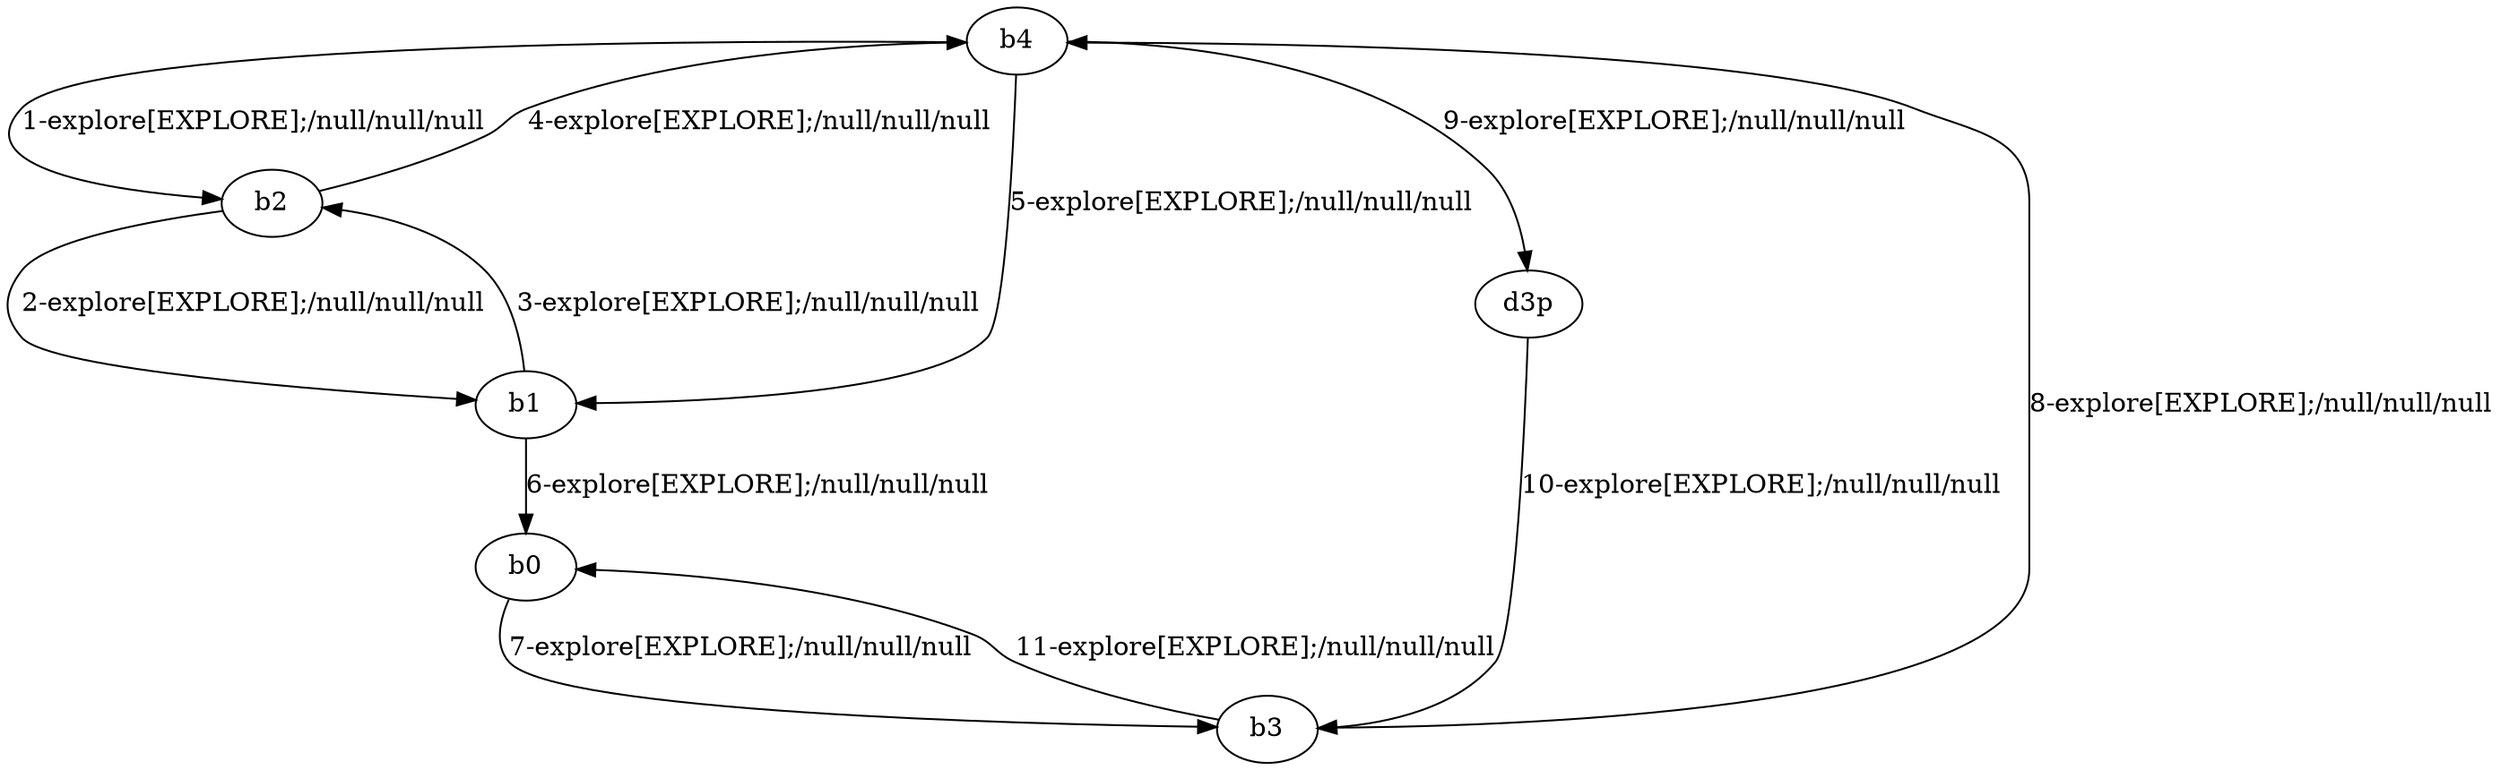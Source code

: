 # Total number of goals covered by this test: 2
# b3 --> b0
# d3p --> b3

digraph g {
"b4" -> "b2" [label = "1-explore[EXPLORE];/null/null/null"];
"b2" -> "b1" [label = "2-explore[EXPLORE];/null/null/null"];
"b1" -> "b2" [label = "3-explore[EXPLORE];/null/null/null"];
"b2" -> "b4" [label = "4-explore[EXPLORE];/null/null/null"];
"b4" -> "b1" [label = "5-explore[EXPLORE];/null/null/null"];
"b1" -> "b0" [label = "6-explore[EXPLORE];/null/null/null"];
"b0" -> "b3" [label = "7-explore[EXPLORE];/null/null/null"];
"b3" -> "b4" [label = "8-explore[EXPLORE];/null/null/null"];
"b4" -> "d3p" [label = "9-explore[EXPLORE];/null/null/null"];
"d3p" -> "b3" [label = "10-explore[EXPLORE];/null/null/null"];
"b3" -> "b0" [label = "11-explore[EXPLORE];/null/null/null"];
}